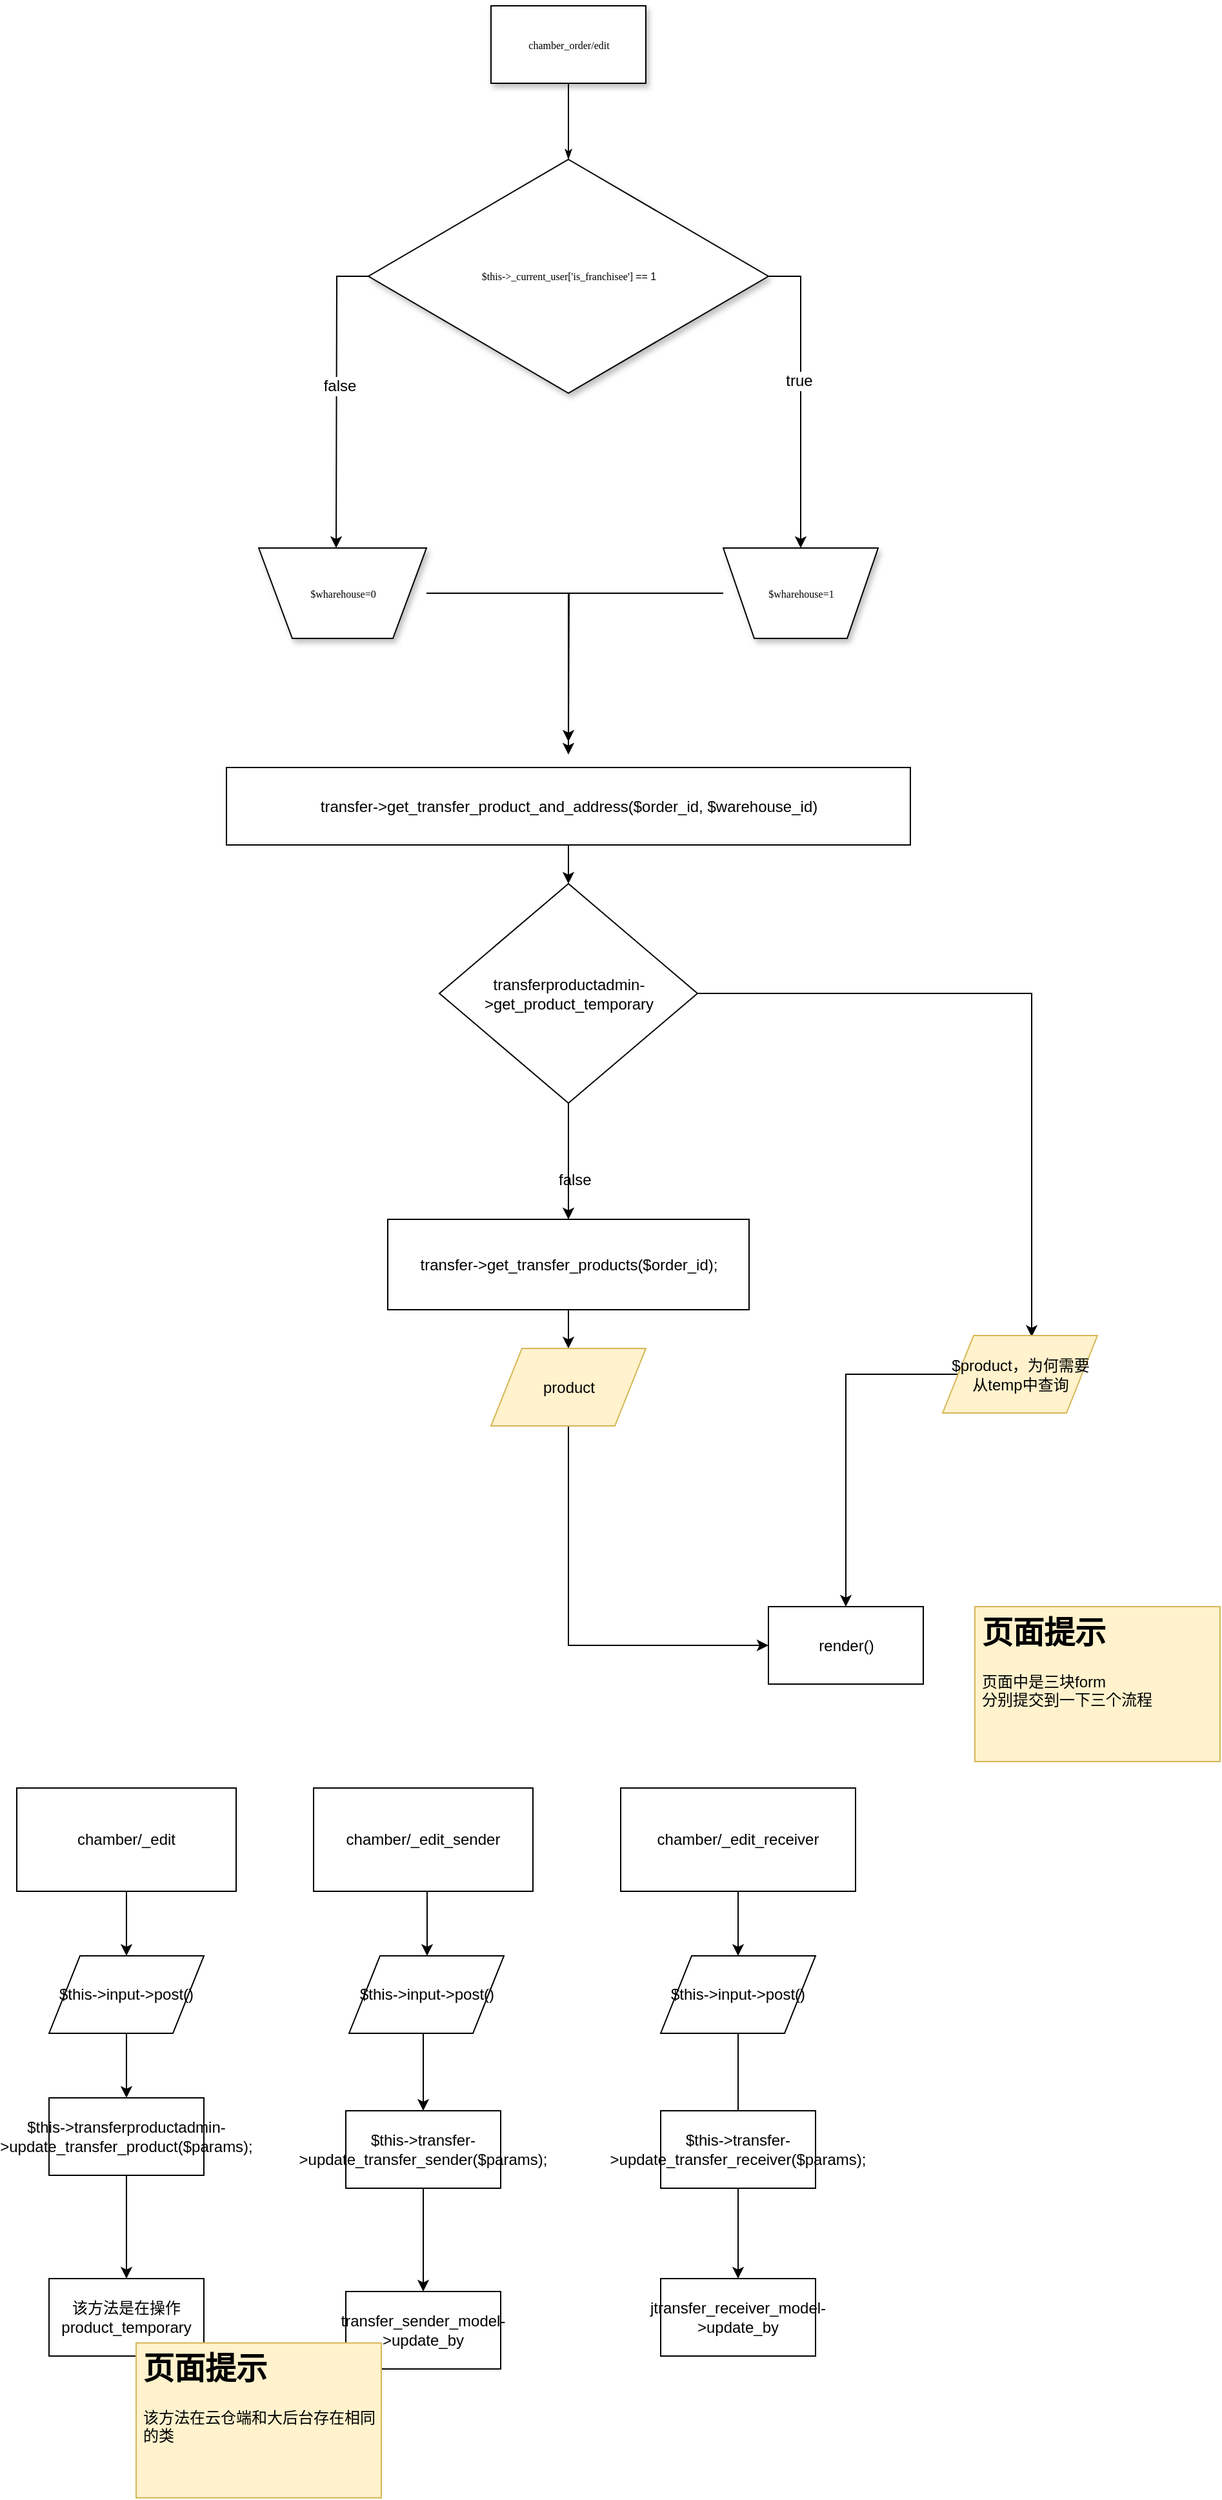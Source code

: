 <mxfile version="11.0.7" type="github"><diagram name="Page-1" id="edf60f1a-56cd-e834-aa8a-f176f3a09ee4"><mxGraphModel dx="2285" dy="1456" grid="1" gridSize="10" guides="1" tooltips="1" connect="1" arrows="1" fold="1" page="1" pageScale="1" pageWidth="1100" pageHeight="850" background="#ffffff" math="0" shadow="0"><root><mxCell id="0"/><mxCell id="1" parent="0"/><mxCell id="60e70716793133e9-32" style="edgeStyle=orthogonalEdgeStyle;rounded=0;html=1;labelBackgroundColor=none;startSize=5;endArrow=classicThin;endFill=1;endSize=5;jettySize=auto;orthogonalLoop=1;strokeColor=#000000;strokeWidth=1;fontFamily=Verdana;fontSize=8;fontColor=#000000;entryX=0.5;entryY=0;entryDx=0;entryDy=0;" parent="1" source="60e70716793133e9-4" target="74QyLBSoqf7S64eZpUDg-5" edge="1"><mxGeometry relative="1" as="geometry"><mxPoint x="-622.5" y="-670.5" as="targetPoint"/></mxGeometry></mxCell><mxCell id="60e70716793133e9-4" value="chamber_order/edit" style="rounded=0;whiteSpace=wrap;html=1;shadow=1;labelBackgroundColor=none;strokeColor=#000000;strokeWidth=1;fillColor=#ffffff;fontFamily=Verdana;fontSize=8;fontColor=#000000;align=center;" parent="1" vertex="1"><mxGeometry x="-682.5" y="-810.5" width="120" height="60" as="geometry"/></mxCell><mxCell id="74QyLBSoqf7S64eZpUDg-6" style="edgeStyle=orthogonalEdgeStyle;rounded=0;orthogonalLoop=1;jettySize=auto;html=1;" parent="1" source="74QyLBSoqf7S64eZpUDg-5" target="74QyLBSoqf7S64eZpUDg-12" edge="1"><mxGeometry relative="1" as="geometry"><mxPoint x="-442.5" y="-410.5" as="targetPoint"/><Array as="points"><mxPoint x="-442.5" y="-600.5"/></Array></mxGeometry></mxCell><mxCell id="74QyLBSoqf7S64eZpUDg-10" value="true" style="text;html=1;resizable=0;points=[];align=center;verticalAlign=middle;labelBackgroundColor=#ffffff;" parent="74QyLBSoqf7S64eZpUDg-6" vertex="1" connectable="0"><mxGeometry x="-0.104" y="-2" relative="1" as="geometry"><mxPoint as="offset"/></mxGeometry></mxCell><mxCell id="74QyLBSoqf7S64eZpUDg-7" style="edgeStyle=orthogonalEdgeStyle;rounded=0;orthogonalLoop=1;jettySize=auto;html=1;" parent="1" source="74QyLBSoqf7S64eZpUDg-5" edge="1"><mxGeometry relative="1" as="geometry"><mxPoint x="-802.5" y="-390.5" as="targetPoint"/></mxGeometry></mxCell><mxCell id="74QyLBSoqf7S64eZpUDg-9" value="false" style="text;html=1;resizable=0;points=[];align=center;verticalAlign=middle;labelBackgroundColor=#ffffff;" parent="74QyLBSoqf7S64eZpUDg-7" vertex="1" connectable="0"><mxGeometry x="-0.073" y="2" relative="1" as="geometry"><mxPoint as="offset"/></mxGeometry></mxCell><mxCell id="74QyLBSoqf7S64eZpUDg-5" value="$this-&amp;gt;_current_user['is_franchisee']&amp;nbsp;&lt;span style=&quot;font-family: &amp;#34;helvetica&amp;#34; ; white-space: nowrap ; background-color: rgb(255 , 255 , 255)&quot;&gt;== 1&lt;/span&gt;" style="rhombus;whiteSpace=wrap;html=1;rounded=0;shadow=1;labelBackgroundColor=none;strokeColor=#000000;strokeWidth=1;fillColor=#ffffff;fontFamily=Verdana;fontSize=8;fontColor=#000000;align=center;" parent="1" vertex="1"><mxGeometry x="-777.5" y="-691.5" width="310" height="181" as="geometry"/></mxCell><mxCell id="74QyLBSoqf7S64eZpUDg-13" style="edgeStyle=orthogonalEdgeStyle;rounded=0;orthogonalLoop=1;jettySize=auto;html=1;entryX=0.5;entryY=0;entryDx=0;entryDy=0;" parent="1" source="74QyLBSoqf7S64eZpUDg-11" edge="1"><mxGeometry relative="1" as="geometry"><mxPoint x="-622.5" y="-240.5" as="targetPoint"/></mxGeometry></mxCell><mxCell id="74QyLBSoqf7S64eZpUDg-11" value="$wharehouse=0" style="shape=trapezoid;whiteSpace=wrap;html=1;rounded=0;shadow=1;labelBackgroundColor=none;strokeColor=#000000;strokeWidth=1;fillColor=#ffffff;fontFamily=Verdana;fontSize=8;fontColor=#000000;align=center;flipV=1;" parent="1" vertex="1"><mxGeometry x="-862.5" y="-390.5" width="130" height="70" as="geometry"/></mxCell><mxCell id="74QyLBSoqf7S64eZpUDg-14" style="edgeStyle=orthogonalEdgeStyle;rounded=0;orthogonalLoop=1;jettySize=auto;html=1;" parent="1" source="74QyLBSoqf7S64eZpUDg-12" edge="1"><mxGeometry relative="1" as="geometry"><mxPoint x="-622.5" y="-230.5" as="targetPoint"/><Array as="points"><mxPoint x="-622.5" y="-355.5"/></Array></mxGeometry></mxCell><mxCell id="74QyLBSoqf7S64eZpUDg-12" value="$wharehouse=1&lt;br&gt;" style="shape=trapezoid;whiteSpace=wrap;html=1;rounded=0;shadow=1;labelBackgroundColor=none;strokeColor=#000000;strokeWidth=1;fillColor=#ffffff;fontFamily=Verdana;fontSize=8;fontColor=#000000;align=center;flipV=1;" parent="1" vertex="1"><mxGeometry x="-502.5" y="-390.5" width="120" height="70" as="geometry"/></mxCell><mxCell id="74QyLBSoqf7S64eZpUDg-26" style="edgeStyle=orthogonalEdgeStyle;rounded=0;orthogonalLoop=1;jettySize=auto;html=1;" parent="1" source="74QyLBSoqf7S64eZpUDg-20" target="74QyLBSoqf7S64eZpUDg-31" edge="1"><mxGeometry relative="1" as="geometry"><mxPoint x="-622.5" y="-90.5" as="targetPoint"/></mxGeometry></mxCell><mxCell id="74QyLBSoqf7S64eZpUDg-20" value="&lt;span style=&quot;text-align: left&quot;&gt;transfer-&amp;gt;get_transfer_product_and_address($order_id, $warehouse_id)&lt;/span&gt;" style="rounded=0;whiteSpace=wrap;html=1;" parent="1" vertex="1"><mxGeometry x="-887.5" y="-220.5" width="530" height="60" as="geometry"/></mxCell><mxCell id="74QyLBSoqf7S64eZpUDg-33" style="edgeStyle=orthogonalEdgeStyle;rounded=0;orthogonalLoop=1;jettySize=auto;html=1;entryX=0.575;entryY=0.017;entryDx=0;entryDy=0;entryPerimeter=0;" parent="1" source="74QyLBSoqf7S64eZpUDg-31" target="74QyLBSoqf7S64eZpUDg-36" edge="1"><mxGeometry relative="1" as="geometry"><mxPoint x="-312.5" y="-45.5" as="targetPoint"/></mxGeometry></mxCell><mxCell id="74QyLBSoqf7S64eZpUDg-34" style="edgeStyle=orthogonalEdgeStyle;rounded=0;orthogonalLoop=1;jettySize=auto;html=1;entryX=0.5;entryY=0;entryDx=0;entryDy=0;" parent="1" source="74QyLBSoqf7S64eZpUDg-31" target="74QyLBSoqf7S64eZpUDg-38" edge="1"><mxGeometry relative="1" as="geometry"><mxPoint x="-622.5" y="99.5" as="targetPoint"/></mxGeometry></mxCell><mxCell id="74QyLBSoqf7S64eZpUDg-31" value="transferproductadmin-&amp;gt;get_product_temporary" style="rhombus;whiteSpace=wrap;html=1;" parent="1" vertex="1"><mxGeometry x="-722.5" y="-130.5" width="200" height="170" as="geometry"/></mxCell><mxCell id="74QyLBSoqf7S64eZpUDg-44" style="edgeStyle=orthogonalEdgeStyle;rounded=0;orthogonalLoop=1;jettySize=auto;html=1;" parent="1" source="74QyLBSoqf7S64eZpUDg-36" target="74QyLBSoqf7S64eZpUDg-46" edge="1"><mxGeometry relative="1" as="geometry"><mxPoint x="-452.5" y="409.5" as="targetPoint"/></mxGeometry></mxCell><mxCell id="74QyLBSoqf7S64eZpUDg-36" value="&lt;span style=&quot;white-space: normal&quot;&gt;$product，为何需要从temp中查询&lt;/span&gt;" style="shape=parallelogram;perimeter=parallelogramPerimeter;whiteSpace=wrap;html=1;fillColor=#fff2cc;strokeColor=#d6b656;" parent="1" vertex="1"><mxGeometry x="-332.5" y="219.5" width="120" height="60" as="geometry"/></mxCell><mxCell id="74QyLBSoqf7S64eZpUDg-41" style="edgeStyle=orthogonalEdgeStyle;rounded=0;orthogonalLoop=1;jettySize=auto;html=1;" parent="1" source="74QyLBSoqf7S64eZpUDg-38" target="74QyLBSoqf7S64eZpUDg-42" edge="1"><mxGeometry relative="1" as="geometry"><mxPoint x="-622.5" y="259.5" as="targetPoint"/></mxGeometry></mxCell><mxCell id="74QyLBSoqf7S64eZpUDg-38" value="transfer-&amp;gt;get_transfer_products($order_id);" style="rounded=0;whiteSpace=wrap;html=1;" parent="1" vertex="1"><mxGeometry x="-762.5" y="129.5" width="280" height="70" as="geometry"/></mxCell><mxCell id="74QyLBSoqf7S64eZpUDg-40" value="false" style="text;html=1;resizable=0;points=[];autosize=1;align=left;verticalAlign=top;spacingTop=-4;" parent="1" vertex="1"><mxGeometry x="-632.5" y="88.5" width="40" height="20" as="geometry"/></mxCell><mxCell id="74QyLBSoqf7S64eZpUDg-43" style="edgeStyle=orthogonalEdgeStyle;rounded=0;orthogonalLoop=1;jettySize=auto;html=1;entryX=0;entryY=0.5;entryDx=0;entryDy=0;" parent="1" source="74QyLBSoqf7S64eZpUDg-42" target="74QyLBSoqf7S64eZpUDg-46" edge="1"><mxGeometry relative="1" as="geometry"><mxPoint x="-502.5" y="469.5" as="targetPoint"/><Array as="points"><mxPoint x="-622.5" y="459.5"/></Array></mxGeometry></mxCell><mxCell id="74QyLBSoqf7S64eZpUDg-42" value="product" style="shape=parallelogram;perimeter=parallelogramPerimeter;whiteSpace=wrap;html=1;fillColor=#fff2cc;strokeColor=#d6b656;" parent="1" vertex="1"><mxGeometry x="-682.5" y="229.5" width="120" height="60" as="geometry"/></mxCell><mxCell id="74QyLBSoqf7S64eZpUDg-46" value="render()" style="rounded=0;whiteSpace=wrap;html=1;" parent="1" vertex="1"><mxGeometry x="-467.5" y="429.5" width="120" height="60" as="geometry"/></mxCell><mxCell id="zXt4m5PWhUmdX5dxtL5P-10" style="edgeStyle=orthogonalEdgeStyle;rounded=0;orthogonalLoop=1;jettySize=auto;html=1;" edge="1" parent="1" source="zXt4m5PWhUmdX5dxtL5P-4" target="zXt4m5PWhUmdX5dxtL5P-16"><mxGeometry relative="1" as="geometry"><mxPoint x="-965" y="730" as="targetPoint"/></mxGeometry></mxCell><mxCell id="zXt4m5PWhUmdX5dxtL5P-4" value="chamber/_edit" style="rounded=0;whiteSpace=wrap;html=1;" vertex="1" parent="1"><mxGeometry x="-1050" y="570" width="170" height="80" as="geometry"/></mxCell><mxCell id="zXt4m5PWhUmdX5dxtL5P-11" style="edgeStyle=orthogonalEdgeStyle;rounded=0;orthogonalLoop=1;jettySize=auto;html=1;" edge="1" parent="1" source="zXt4m5PWhUmdX5dxtL5P-5" target="zXt4m5PWhUmdX5dxtL5P-17"><mxGeometry relative="1" as="geometry"><mxPoint x="-735" y="720" as="targetPoint"/><Array as="points"><mxPoint x="-732" y="660"/><mxPoint x="-732" y="660"/></Array></mxGeometry></mxCell><mxCell id="zXt4m5PWhUmdX5dxtL5P-5" value="&lt;span style=&quot;white-space: normal&quot;&gt;chamber/&lt;/span&gt;_edit_sender" style="rounded=0;whiteSpace=wrap;html=1;" vertex="1" parent="1"><mxGeometry x="-820" y="570" width="170" height="80" as="geometry"/></mxCell><mxCell id="zXt4m5PWhUmdX5dxtL5P-12" style="edgeStyle=orthogonalEdgeStyle;rounded=0;orthogonalLoop=1;jettySize=auto;html=1;" edge="1" parent="1" source="zXt4m5PWhUmdX5dxtL5P-6" target="zXt4m5PWhUmdX5dxtL5P-13"><mxGeometry relative="1" as="geometry"><mxPoint x="-491.0" y="730" as="targetPoint"/></mxGeometry></mxCell><mxCell id="zXt4m5PWhUmdX5dxtL5P-6" value="&lt;span style=&quot;white-space: normal&quot;&gt;chamber/&lt;/span&gt;_edit_receiver" style="rounded=0;whiteSpace=wrap;html=1;" vertex="1" parent="1"><mxGeometry x="-582" y="570" width="182" height="80" as="geometry"/></mxCell><mxCell id="zXt4m5PWhUmdX5dxtL5P-7" value="&lt;h1&gt;页面提示&lt;/h1&gt;&lt;div&gt;页面中是三块form&lt;/div&gt;&lt;div&gt;分别提交到一下三个流程&lt;/div&gt;" style="text;html=1;strokeColor=#d6b656;fillColor=#fff2cc;spacing=5;spacingTop=-20;whiteSpace=wrap;overflow=hidden;rounded=0;" vertex="1" parent="1"><mxGeometry x="-307.5" y="429.5" width="190" height="120" as="geometry"/></mxCell><mxCell id="zXt4m5PWhUmdX5dxtL5P-23" value="" style="edgeStyle=orthogonalEdgeStyle;rounded=0;orthogonalLoop=1;jettySize=auto;html=1;" edge="1" parent="1" source="zXt4m5PWhUmdX5dxtL5P-13"><mxGeometry relative="1" as="geometry"><mxPoint x="-491.0" y="840" as="targetPoint"/></mxGeometry></mxCell><mxCell id="zXt4m5PWhUmdX5dxtL5P-13" value="$this-&amp;gt;input-&amp;gt;post()" style="shape=parallelogram;perimeter=parallelogramPerimeter;whiteSpace=wrap;html=1;" vertex="1" parent="1"><mxGeometry x="-551.0" y="700" width="120" height="60" as="geometry"/></mxCell><mxCell id="zXt4m5PWhUmdX5dxtL5P-19" value="" style="edgeStyle=orthogonalEdgeStyle;rounded=0;orthogonalLoop=1;jettySize=auto;html=1;" edge="1" parent="1" source="zXt4m5PWhUmdX5dxtL5P-16" target="zXt4m5PWhUmdX5dxtL5P-27"><mxGeometry relative="1" as="geometry"><mxPoint x="-965" y="840" as="targetPoint"/></mxGeometry></mxCell><mxCell id="zXt4m5PWhUmdX5dxtL5P-16" value="$this-&amp;gt;input-&amp;gt;post()" style="shape=parallelogram;perimeter=parallelogramPerimeter;whiteSpace=wrap;html=1;" vertex="1" parent="1"><mxGeometry x="-1025" y="700" width="120" height="60" as="geometry"/></mxCell><mxCell id="zXt4m5PWhUmdX5dxtL5P-21" value="" style="edgeStyle=orthogonalEdgeStyle;rounded=0;orthogonalLoop=1;jettySize=auto;html=1;entryX=0.5;entryY=0;entryDx=0;entryDy=0;" edge="1" parent="1" source="zXt4m5PWhUmdX5dxtL5P-17" target="zXt4m5PWhUmdX5dxtL5P-28"><mxGeometry relative="1" as="geometry"><mxPoint x="-732.5" y="840" as="targetPoint"/><Array as="points"><mxPoint x="-735" y="780"/><mxPoint x="-735" y="780"/></Array></mxGeometry></mxCell><mxCell id="zXt4m5PWhUmdX5dxtL5P-17" value="$this-&amp;gt;input-&amp;gt;post()" style="shape=parallelogram;perimeter=parallelogramPerimeter;whiteSpace=wrap;html=1;" vertex="1" parent="1"><mxGeometry x="-792.5" y="700" width="120" height="60" as="geometry"/></mxCell><mxCell id="zXt4m5PWhUmdX5dxtL5P-31" value="" style="edgeStyle=orthogonalEdgeStyle;rounded=0;orthogonalLoop=1;jettySize=auto;html=1;" edge="1" parent="1" source="zXt4m5PWhUmdX5dxtL5P-27" target="zXt4m5PWhUmdX5dxtL5P-30"><mxGeometry relative="1" as="geometry"/></mxCell><mxCell id="zXt4m5PWhUmdX5dxtL5P-27" value="$this-&amp;gt;transferproductadmin-&amp;gt;update_transfer_product($params);" style="rounded=0;whiteSpace=wrap;html=1;" vertex="1" parent="1"><mxGeometry x="-1025" y="810" width="120" height="60" as="geometry"/></mxCell><mxCell id="zXt4m5PWhUmdX5dxtL5P-30" value="该方法是在操作product_temporary" style="rounded=0;whiteSpace=wrap;html=1;" vertex="1" parent="1"><mxGeometry x="-1025" y="950" width="120" height="60" as="geometry"/></mxCell><mxCell id="zXt4m5PWhUmdX5dxtL5P-34" value="" style="edgeStyle=orthogonalEdgeStyle;rounded=0;orthogonalLoop=1;jettySize=auto;html=1;" edge="1" parent="1" source="zXt4m5PWhUmdX5dxtL5P-28" target="zXt4m5PWhUmdX5dxtL5P-33"><mxGeometry relative="1" as="geometry"/></mxCell><mxCell id="zXt4m5PWhUmdX5dxtL5P-28" value="$this-&amp;gt;transfer-&amp;gt;update_transfer_sender($params);" style="rounded=0;whiteSpace=wrap;html=1;" vertex="1" parent="1"><mxGeometry x="-795" y="820" width="120" height="60" as="geometry"/></mxCell><mxCell id="zXt4m5PWhUmdX5dxtL5P-33" value="transfer_sender_model-&amp;gt;update_by" style="rounded=0;whiteSpace=wrap;html=1;" vertex="1" parent="1"><mxGeometry x="-795" y="960" width="120" height="60" as="geometry"/></mxCell><mxCell id="zXt4m5PWhUmdX5dxtL5P-36" value="" style="edgeStyle=orthogonalEdgeStyle;rounded=0;orthogonalLoop=1;jettySize=auto;html=1;" edge="1" parent="1" source="zXt4m5PWhUmdX5dxtL5P-29" target="zXt4m5PWhUmdX5dxtL5P-35"><mxGeometry relative="1" as="geometry"><Array as="points"><mxPoint x="-491" y="930"/><mxPoint x="-491" y="930"/></Array></mxGeometry></mxCell><mxCell id="zXt4m5PWhUmdX5dxtL5P-29" value="$this-&amp;gt;transfer-&amp;gt;update_transfer_receiver($params);" style="rounded=0;whiteSpace=wrap;html=1;" vertex="1" parent="1"><mxGeometry x="-551" y="820" width="120" height="60" as="geometry"/></mxCell><mxCell id="zXt4m5PWhUmdX5dxtL5P-32" value="&lt;h1&gt;页面提示&lt;/h1&gt;&lt;div&gt;&lt;span style=&quot;text-align: center&quot;&gt;该方法在云仓端和大后台存在相同的类&lt;/span&gt;&lt;br&gt;&lt;/div&gt;" style="text;html=1;strokeColor=#d6b656;fillColor=#fff2cc;spacing=5;spacingTop=-20;whiteSpace=wrap;overflow=hidden;rounded=0;" vertex="1" parent="1"><mxGeometry x="-957.5" y="999.833" width="190" height="120" as="geometry"/></mxCell><mxCell id="zXt4m5PWhUmdX5dxtL5P-35" value="jtransfer_receiver_model-&amp;gt;update_by" style="rounded=0;whiteSpace=wrap;html=1;" vertex="1" parent="1"><mxGeometry x="-551" y="950" width="120" height="60" as="geometry"/></mxCell></root></mxGraphModel></diagram></mxfile>